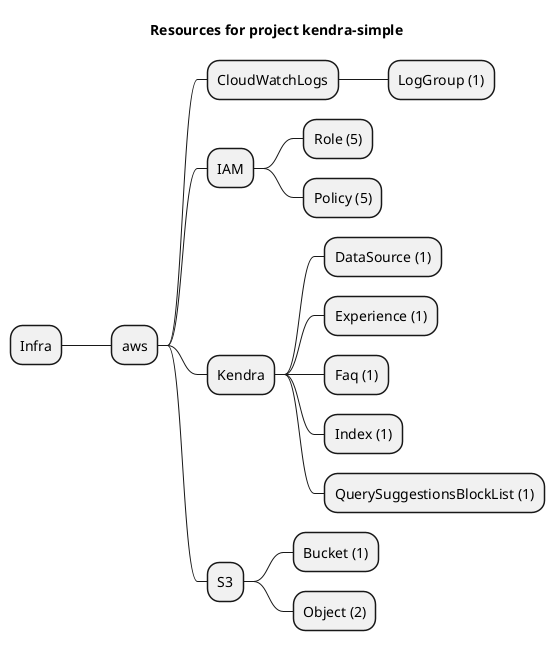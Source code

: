 @startmindmap
title Resources for project kendra-simple
skinparam monochrome true
+ Infra
++ aws
+++ CloudWatchLogs
++++ LogGroup (1)
+++ IAM
++++ Role (5)
++++ Policy (5)
+++ Kendra
++++ DataSource (1)
++++ Experience (1)
++++ Faq (1)
++++ Index (1)
++++ QuerySuggestionsBlockList (1)
+++ S3
++++ Bucket (1)
++++ Object (2)
@endmindmap